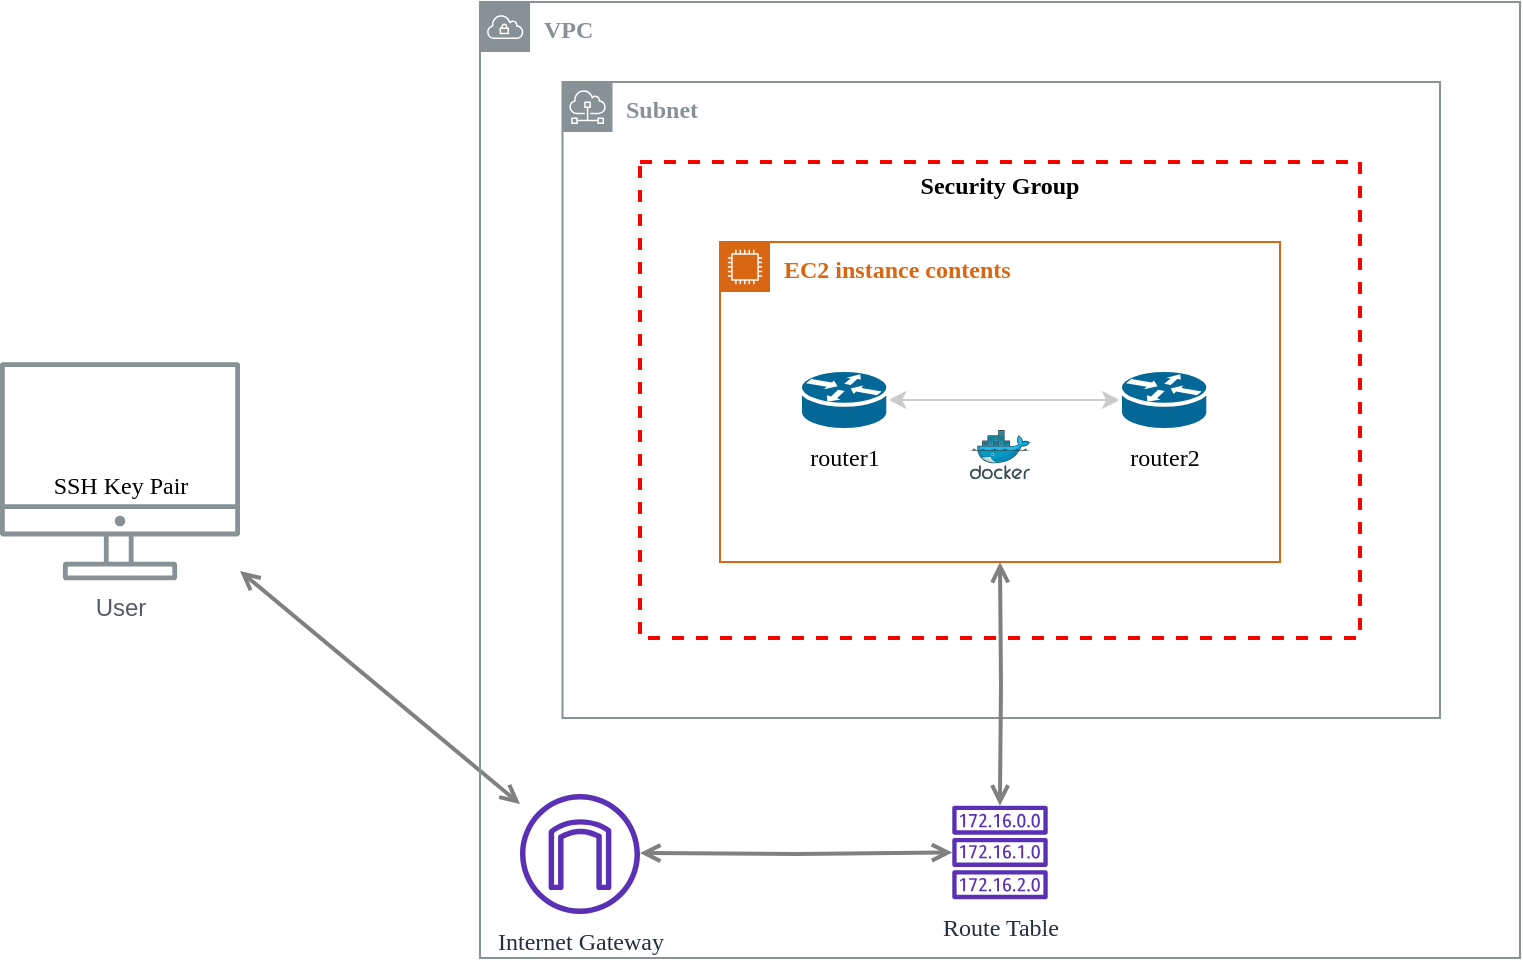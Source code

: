 <mxfile version="14.8.0" type="github">
  <diagram id="Ht1M8jgEwFfnCIfOTk4-" name="Page-1">
    <mxGraphModel dx="1953" dy="1052" grid="1" gridSize="10" guides="1" tooltips="1" connect="1" arrows="1" fold="1" page="1" pageScale="1" pageWidth="1169" pageHeight="827" math="0" shadow="0">
      <root>
        <mxCell id="0" />
        <mxCell id="1" parent="0" />
        <mxCell id="xAl2Xru6v9woUS7dk4dZ-10" value="Security Group" style="fontStyle=1;verticalAlign=top;align=center;spacingTop=-2;fillColor=none;rounded=0;whiteSpace=wrap;html=1;strokeColor=#FF0000;strokeWidth=2;dashed=1;container=1;collapsible=0;expand=0;recursiveResize=0;fontFamily=Tahoma;" parent="1" vertex="1">
          <mxGeometry x="600" y="160" width="360" height="238" as="geometry" />
        </mxCell>
        <mxCell id="xAl2Xru6v9woUS7dk4dZ-14" value="EC2 instance contents" style="points=[[0,0],[0.25,0],[0.5,0],[0.75,0],[1,0],[1,0.25],[1,0.5],[1,0.75],[1,1],[0.75,1],[0.5,1],[0.25,1],[0,1],[0,0.75],[0,0.5],[0,0.25]];outlineConnect=0;gradientColor=none;html=1;whiteSpace=wrap;fontSize=12;fontStyle=1;shape=mxgraph.aws4.group;grIcon=mxgraph.aws4.group_ec2_instance_contents;strokeColor=#D86613;fillColor=none;verticalAlign=top;align=left;spacingLeft=30;fontColor=#D86613;dashed=0;fontFamily=Tahoma;" parent="xAl2Xru6v9woUS7dk4dZ-10" vertex="1">
          <mxGeometry x="40" y="40" width="280" height="160" as="geometry" />
        </mxCell>
        <mxCell id="UEzPUAAOIrF-is8g5C7q-128" style="rounded=0;orthogonalLoop=1;jettySize=auto;html=1;startArrow=open;startFill=0;endArrow=open;endFill=0;strokeWidth=2;strokeColor=#808080;" parent="1" source="UEzPUAAOIrF-is8g5C7q-109" target="xAl2Xru6v9woUS7dk4dZ-3" edge="1">
          <mxGeometry relative="1" as="geometry">
            <mxPoint x="670" y="780" as="targetPoint" />
          </mxGeometry>
        </mxCell>
        <mxCell id="UEzPUAAOIrF-is8g5C7q-109" value="User" style="outlineConnect=0;gradientColor=none;fontColor=#545B64;strokeColor=none;fillColor=#879196;dashed=0;verticalLabelPosition=bottom;verticalAlign=top;align=center;html=1;fontSize=12;fontStyle=0;aspect=fixed;shape=mxgraph.aws4.illustration_desktop;pointerEvents=1;labelBackgroundColor=#ffffff;" parent="1" vertex="1">
          <mxGeometry x="280" y="260" width="120" height="109.2" as="geometry" />
        </mxCell>
        <mxCell id="xAl2Xru6v9woUS7dk4dZ-16" value="&lt;font face=&quot;Tahoma&quot;&gt;&lt;b&gt;Subnet&lt;/b&gt;&lt;/font&gt;" style="outlineConnect=0;gradientColor=none;html=1;whiteSpace=wrap;fontSize=12;fontStyle=0;shape=mxgraph.aws4.group;grIcon=mxgraph.aws4.group_subnet;strokeColor=#879196;fillColor=none;verticalAlign=top;align=left;spacingLeft=30;fontColor=#879196;dashed=0;" parent="1" vertex="1">
          <mxGeometry x="561.25" y="120" width="438.75" height="318" as="geometry" />
        </mxCell>
        <mxCell id="xAl2Xru6v9woUS7dk4dZ-15" value="&lt;font&gt;&lt;span&gt;VPC&lt;/span&gt;&lt;/font&gt;" style="outlineConnect=0;gradientColor=none;html=1;whiteSpace=wrap;fontSize=12;fontStyle=1;shape=mxgraph.aws4.group;grIcon=mxgraph.aws4.group_vpc;strokeColor=#879196;fillColor=none;verticalAlign=top;align=left;spacingLeft=30;fontColor=#879196;dashed=0;fontFamily=Tahoma;" parent="1" vertex="1">
          <mxGeometry x="520" y="80" width="520" height="478" as="geometry" />
        </mxCell>
        <mxCell id="xAl2Xru6v9woUS7dk4dZ-3" value="&lt;font face=&quot;Tahoma&quot;&gt;Internet Gateway&lt;/font&gt;" style="outlineConnect=0;fontColor=#232F3E;gradientColor=none;fillColor=#5A30B5;strokeColor=none;dashed=0;verticalLabelPosition=bottom;verticalAlign=top;align=center;html=1;fontSize=12;fontStyle=0;aspect=fixed;pointerEvents=1;shape=mxgraph.aws4.internet_gateway;" parent="1" vertex="1">
          <mxGeometry x="540" y="475.99" width="60" height="60" as="geometry" />
        </mxCell>
        <mxCell id="xAl2Xru6v9woUS7dk4dZ-5" value="&lt;font face=&quot;Tahoma&quot;&gt;Route Table&lt;/font&gt;" style="outlineConnect=0;fontColor=#232F3E;gradientColor=none;fillColor=#5A30B5;strokeColor=none;dashed=0;verticalLabelPosition=bottom;verticalAlign=top;align=center;html=1;fontSize=12;fontStyle=0;aspect=fixed;pointerEvents=1;shape=mxgraph.aws4.route_table;" parent="1" vertex="1">
          <mxGeometry x="756" y="481.83" width="48" height="46.77" as="geometry" />
        </mxCell>
        <mxCell id="xAl2Xru6v9woUS7dk4dZ-19" value="" style="rounded=0;orthogonalLoop=1;jettySize=auto;html=1;startArrow=classic;startFill=1;fontFamily=Tahoma;fontStyle=1;strokeColor=#CCCCCC;" parent="1" source="xAl2Xru6v9woUS7dk4dZ-29" target="xAl2Xru6v9woUS7dk4dZ-28" edge="1">
          <mxGeometry relative="1" as="geometry">
            <mxPoint x="736.5" y="280" as="sourcePoint" />
            <mxPoint x="823.5" y="280" as="targetPoint" />
          </mxGeometry>
        </mxCell>
        <mxCell id="xAl2Xru6v9woUS7dk4dZ-20" value="" style="aspect=fixed;html=1;points=[];align=center;image;fontSize=12;image=img/lib/mscae/Docker.svg;fontFamily=Tahoma;" parent="1" vertex="1">
          <mxGeometry x="764.97" y="294" width="30.06" height="24.65" as="geometry" />
        </mxCell>
        <mxCell id="xAl2Xru6v9woUS7dk4dZ-23" style="edgeStyle=orthogonalEdgeStyle;rounded=0;orthogonalLoop=1;jettySize=auto;html=1;startArrow=open;startFill=0;endArrow=open;endFill=0;strokeWidth=2;strokeColor=#808080;" parent="1" target="xAl2Xru6v9woUS7dk4dZ-5" edge="1">
          <mxGeometry relative="1" as="geometry">
            <Array as="points" />
            <mxPoint x="600" y="505.49" as="sourcePoint" />
            <mxPoint x="740" y="505" as="targetPoint" />
          </mxGeometry>
        </mxCell>
        <mxCell id="xAl2Xru6v9woUS7dk4dZ-24" style="edgeStyle=orthogonalEdgeStyle;rounded=0;orthogonalLoop=1;jettySize=auto;html=1;startArrow=open;startFill=0;endArrow=open;endFill=0;strokeWidth=2;strokeColor=#808080;" parent="1" target="xAl2Xru6v9woUS7dk4dZ-5" edge="1">
          <mxGeometry relative="1" as="geometry">
            <Array as="points" />
            <mxPoint x="780" y="360" as="sourcePoint" />
            <mxPoint x="781" y="477" as="targetPoint" />
          </mxGeometry>
        </mxCell>
        <mxCell id="xAl2Xru6v9woUS7dk4dZ-28" value="&lt;font&gt;router2&lt;/font&gt;" style="shape=mxgraph.cisco.routers.router;html=1;pointerEvents=1;dashed=0;fillColor=#036897;strokeColor=#ffffff;strokeWidth=2;verticalLabelPosition=bottom;verticalAlign=top;align=center;outlineConnect=0;aspect=fixed;fontFamily=Tahoma;" parent="1" vertex="1">
          <mxGeometry x="840" y="264" width="44.15" height="30" as="geometry" />
        </mxCell>
        <mxCell id="xAl2Xru6v9woUS7dk4dZ-29" value="&lt;font&gt;router1&lt;/font&gt;" style="shape=mxgraph.cisco.routers.router;html=1;pointerEvents=1;dashed=0;fillColor=#036897;strokeColor=#ffffff;strokeWidth=2;verticalLabelPosition=bottom;verticalAlign=top;align=center;outlineConnect=0;aspect=fixed;fontFamily=Tahoma;" parent="1" vertex="1">
          <mxGeometry x="680" y="264" width="44.15" height="30" as="geometry" />
        </mxCell>
        <mxCell id="xAl2Xru6v9woUS7dk4dZ-30" value="&lt;font face=&quot;Tahoma&quot;&gt;SSH Key Pair&lt;/font&gt;" style="shape=image;html=1;verticalAlign=top;verticalLabelPosition=bottom;labelBackgroundColor=#ffffff;imageAspect=0;aspect=fixed;image=https://cdn2.iconfinder.com/data/icons/whcompare-blue-green-web-hosting-1/453/ssh-128.png" parent="1" vertex="1">
          <mxGeometry x="316" y="260" width="48" height="48" as="geometry" />
        </mxCell>
      </root>
    </mxGraphModel>
  </diagram>
</mxfile>
